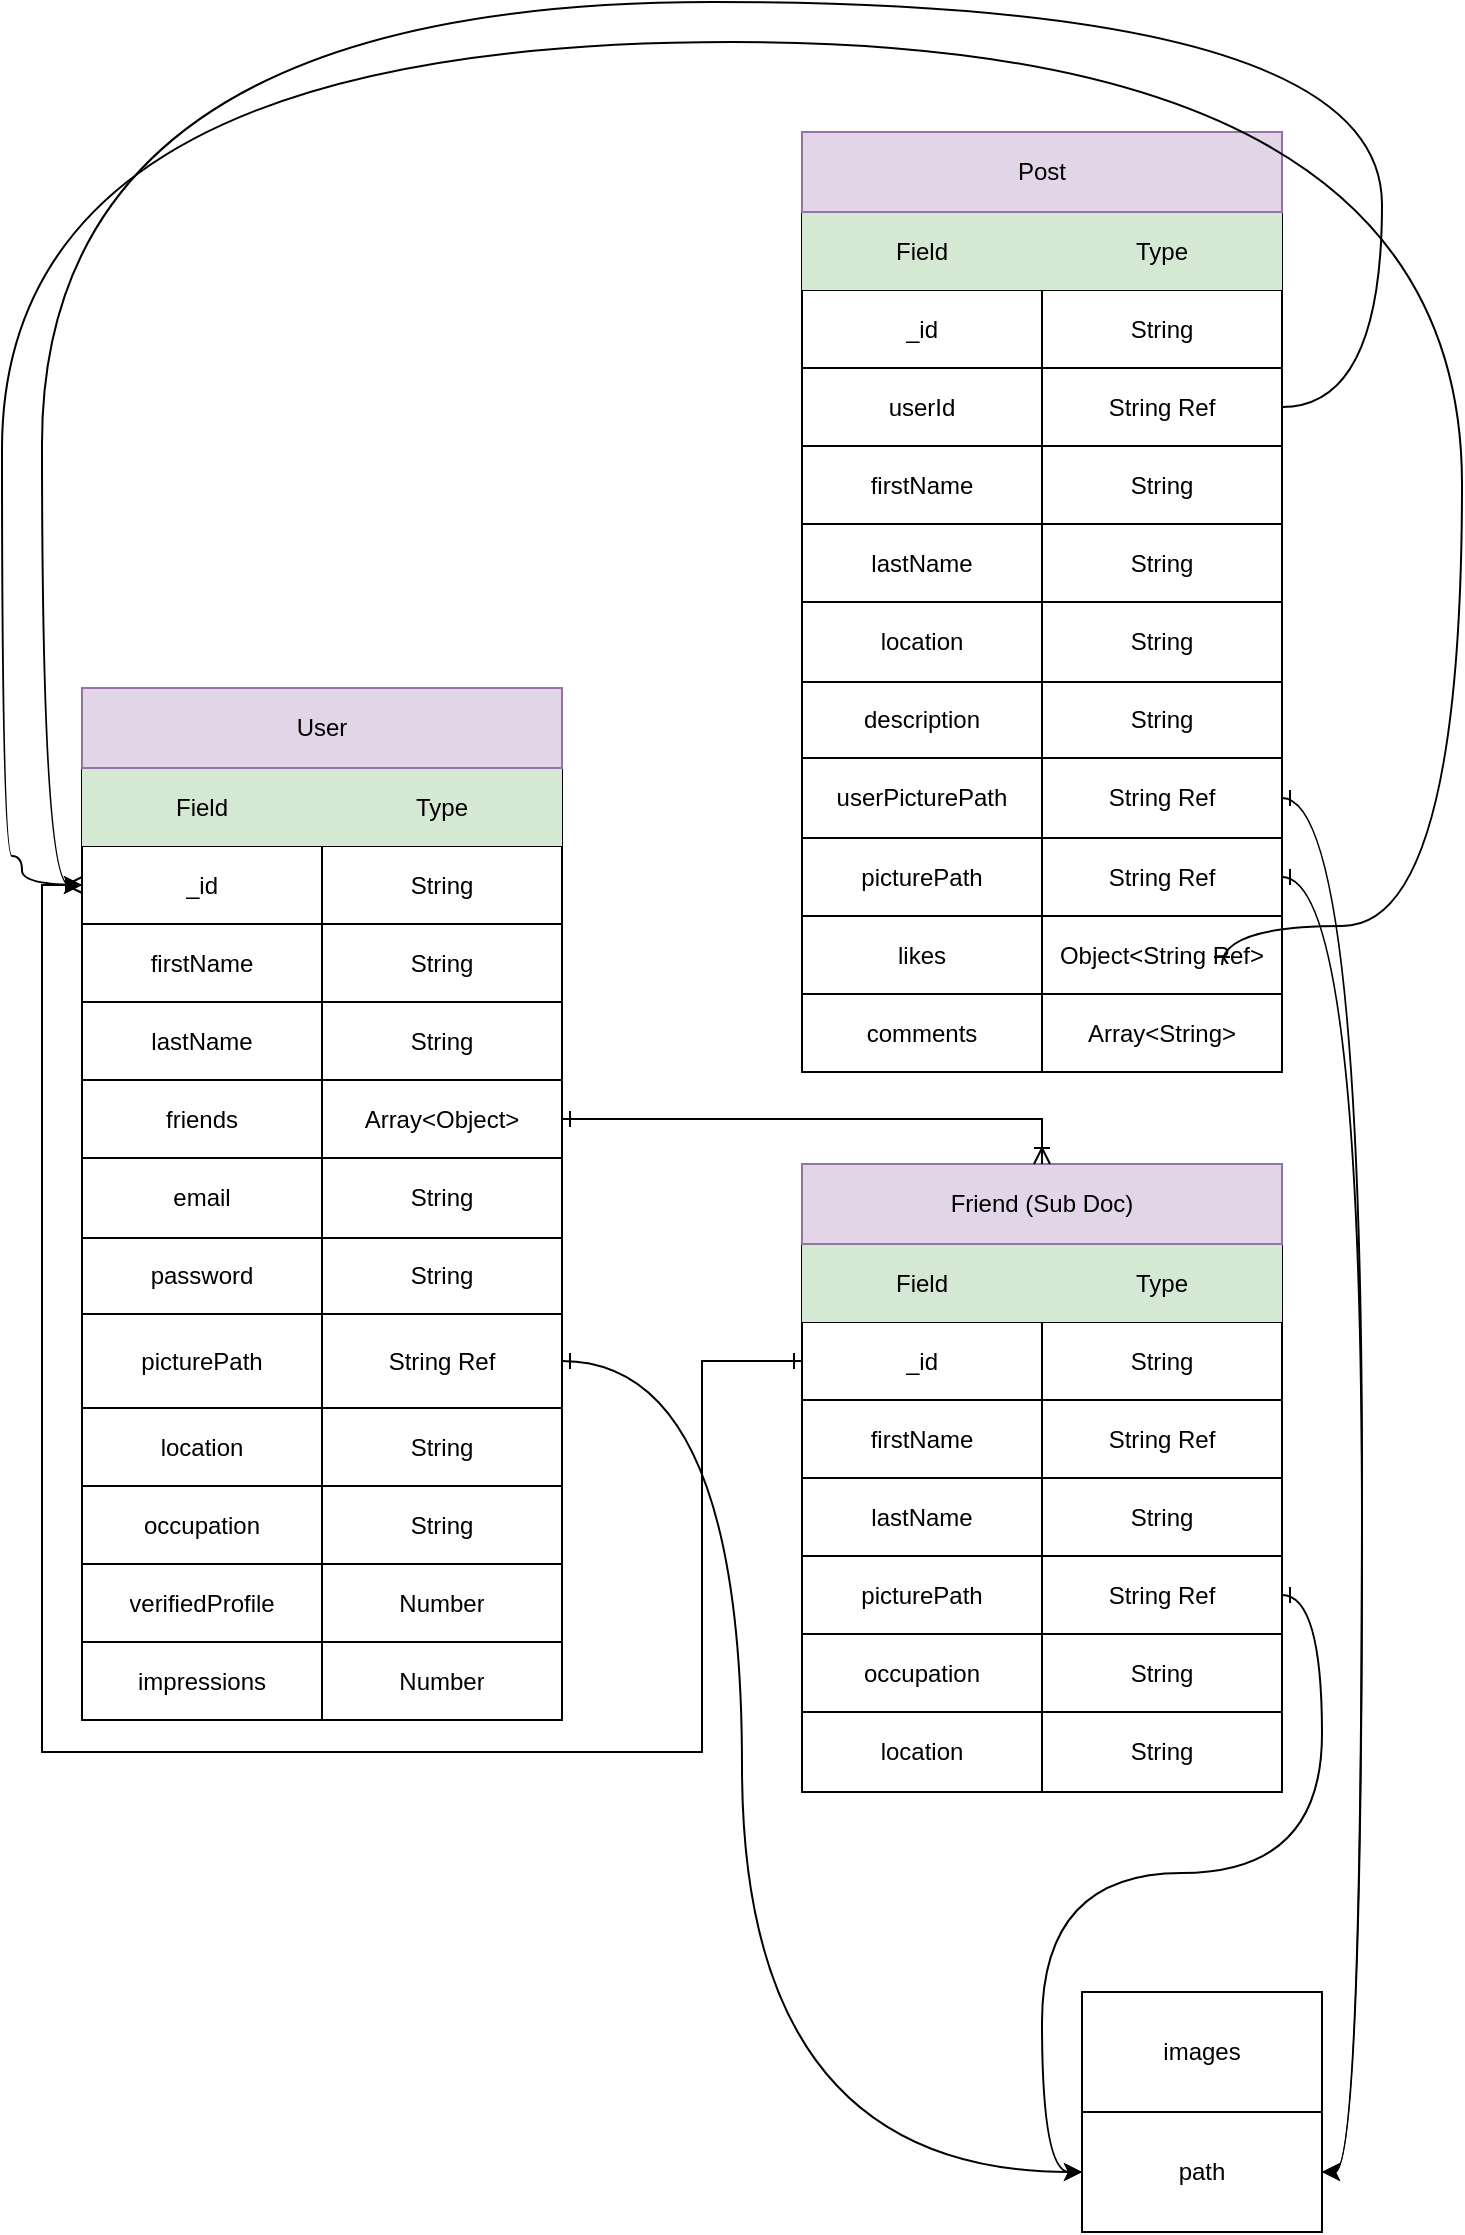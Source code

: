 <mxfile version="21.7.1" type="github">
  <diagram id="C5RBs43oDa-KdzZeNtuy" name="Page-1">
    <mxGraphModel dx="2514" dy="1469" grid="1" gridSize="10" guides="1" tooltips="1" connect="1" arrows="1" fold="1" page="1" pageScale="1" pageWidth="827" pageHeight="1169" math="0" shadow="0">
      <root>
        <mxCell id="WIyWlLk6GJQsqaUBKTNV-0" />
        <mxCell id="WIyWlLk6GJQsqaUBKTNV-1" parent="WIyWlLk6GJQsqaUBKTNV-0" />
        <mxCell id="GbeJszpM7xZyYqwyyopm-0" value="" style="shape=table;startSize=0;container=1;collapsible=0;childLayout=tableLayout;" vertex="1" parent="WIyWlLk6GJQsqaUBKTNV-1">
          <mxGeometry x="60" y="403" width="240" height="476" as="geometry" />
        </mxCell>
        <mxCell id="GbeJszpM7xZyYqwyyopm-58" style="shape=tableRow;horizontal=0;startSize=0;swimlaneHead=0;swimlaneBody=0;strokeColor=inherit;top=0;left=0;bottom=0;right=0;collapsible=0;dropTarget=0;fillColor=none;points=[[0,0.5],[1,0.5]];portConstraint=eastwest;" vertex="1" parent="GbeJszpM7xZyYqwyyopm-0">
          <mxGeometry width="240" height="39" as="geometry" />
        </mxCell>
        <mxCell id="GbeJszpM7xZyYqwyyopm-59" value="Field" style="shape=partialRectangle;html=1;whiteSpace=wrap;connectable=0;strokeColor=#82b366;overflow=hidden;fillColor=#d5e8d4;top=0;left=0;bottom=0;right=0;pointerEvents=1;" vertex="1" parent="GbeJszpM7xZyYqwyyopm-58">
          <mxGeometry width="120" height="39" as="geometry">
            <mxRectangle width="120" height="39" as="alternateBounds" />
          </mxGeometry>
        </mxCell>
        <mxCell id="GbeJszpM7xZyYqwyyopm-60" value="Type" style="shape=partialRectangle;html=1;whiteSpace=wrap;connectable=0;strokeColor=#82b366;overflow=hidden;fillColor=#d5e8d4;top=0;left=0;bottom=0;right=0;pointerEvents=1;dashed=1;" vertex="1" parent="GbeJszpM7xZyYqwyyopm-58">
          <mxGeometry x="120" width="120" height="39" as="geometry">
            <mxRectangle width="120" height="39" as="alternateBounds" />
          </mxGeometry>
        </mxCell>
        <mxCell id="GbeJszpM7xZyYqwyyopm-1" value="" style="shape=tableRow;horizontal=0;startSize=0;swimlaneHead=0;swimlaneBody=0;strokeColor=inherit;top=0;left=0;bottom=0;right=0;collapsible=0;dropTarget=0;fillColor=none;points=[[0,0.5],[1,0.5]];portConstraint=eastwest;" vertex="1" parent="GbeJszpM7xZyYqwyyopm-0">
          <mxGeometry y="39" width="240" height="39" as="geometry" />
        </mxCell>
        <mxCell id="GbeJszpM7xZyYqwyyopm-2" value="_id" style="shape=partialRectangle;html=1;whiteSpace=wrap;connectable=0;strokeColor=inherit;overflow=hidden;fillColor=none;top=0;left=0;bottom=0;right=0;pointerEvents=1;" vertex="1" parent="GbeJszpM7xZyYqwyyopm-1">
          <mxGeometry width="120" height="39" as="geometry">
            <mxRectangle width="120" height="39" as="alternateBounds" />
          </mxGeometry>
        </mxCell>
        <mxCell id="GbeJszpM7xZyYqwyyopm-3" value="String" style="shape=partialRectangle;html=1;whiteSpace=wrap;connectable=0;strokeColor=inherit;overflow=hidden;fillColor=none;top=0;left=0;bottom=0;right=0;pointerEvents=1;dashed=1;" vertex="1" parent="GbeJszpM7xZyYqwyyopm-1">
          <mxGeometry x="120" width="120" height="39" as="geometry">
            <mxRectangle width="120" height="39" as="alternateBounds" />
          </mxGeometry>
        </mxCell>
        <mxCell id="GbeJszpM7xZyYqwyyopm-4" value="" style="shape=tableRow;horizontal=0;startSize=0;swimlaneHead=0;swimlaneBody=0;strokeColor=inherit;top=0;left=0;bottom=0;right=0;collapsible=0;dropTarget=0;fillColor=none;points=[[0,0.5],[1,0.5]];portConstraint=eastwest;" vertex="1" parent="GbeJszpM7xZyYqwyyopm-0">
          <mxGeometry y="78" width="240" height="39" as="geometry" />
        </mxCell>
        <mxCell id="GbeJszpM7xZyYqwyyopm-5" value="firstName" style="shape=partialRectangle;html=1;whiteSpace=wrap;connectable=0;strokeColor=inherit;overflow=hidden;fillColor=none;top=0;left=0;bottom=0;right=0;pointerEvents=1;" vertex="1" parent="GbeJszpM7xZyYqwyyopm-4">
          <mxGeometry width="120" height="39" as="geometry">
            <mxRectangle width="120" height="39" as="alternateBounds" />
          </mxGeometry>
        </mxCell>
        <mxCell id="GbeJszpM7xZyYqwyyopm-6" value="String" style="shape=partialRectangle;html=1;whiteSpace=wrap;connectable=0;strokeColor=inherit;overflow=hidden;fillColor=none;top=0;left=0;bottom=0;right=0;pointerEvents=1;" vertex="1" parent="GbeJszpM7xZyYqwyyopm-4">
          <mxGeometry x="120" width="120" height="39" as="geometry">
            <mxRectangle width="120" height="39" as="alternateBounds" />
          </mxGeometry>
        </mxCell>
        <mxCell id="GbeJszpM7xZyYqwyyopm-7" value="" style="shape=tableRow;horizontal=0;startSize=0;swimlaneHead=0;swimlaneBody=0;strokeColor=inherit;top=0;left=0;bottom=0;right=0;collapsible=0;dropTarget=0;fillColor=none;points=[[0,0.5],[1,0.5]];portConstraint=eastwest;" vertex="1" parent="GbeJszpM7xZyYqwyyopm-0">
          <mxGeometry y="117" width="240" height="39" as="geometry" />
        </mxCell>
        <mxCell id="GbeJszpM7xZyYqwyyopm-8" value="lastName" style="shape=partialRectangle;html=1;whiteSpace=wrap;connectable=0;strokeColor=inherit;overflow=hidden;fillColor=none;top=0;left=0;bottom=0;right=0;pointerEvents=1;" vertex="1" parent="GbeJszpM7xZyYqwyyopm-7">
          <mxGeometry width="120" height="39" as="geometry">
            <mxRectangle width="120" height="39" as="alternateBounds" />
          </mxGeometry>
        </mxCell>
        <mxCell id="GbeJszpM7xZyYqwyyopm-9" value="String" style="shape=partialRectangle;html=1;whiteSpace=wrap;connectable=0;strokeColor=inherit;overflow=hidden;fillColor=none;top=0;left=0;bottom=0;right=0;pointerEvents=1;" vertex="1" parent="GbeJszpM7xZyYqwyyopm-7">
          <mxGeometry x="120" width="120" height="39" as="geometry">
            <mxRectangle width="120" height="39" as="alternateBounds" />
          </mxGeometry>
        </mxCell>
        <mxCell id="GbeJszpM7xZyYqwyyopm-10" value="" style="shape=tableRow;horizontal=0;startSize=0;swimlaneHead=0;swimlaneBody=0;strokeColor=inherit;top=0;left=0;bottom=0;right=0;collapsible=0;dropTarget=0;fillColor=none;points=[[0,0.5],[1,0.5]];portConstraint=eastwest;" vertex="1" parent="GbeJszpM7xZyYqwyyopm-0">
          <mxGeometry y="156" width="240" height="39" as="geometry" />
        </mxCell>
        <mxCell id="GbeJszpM7xZyYqwyyopm-11" value="friends" style="shape=partialRectangle;html=1;whiteSpace=wrap;connectable=0;strokeColor=inherit;overflow=hidden;fillColor=none;top=0;left=0;bottom=0;right=0;pointerEvents=1;" vertex="1" parent="GbeJszpM7xZyYqwyyopm-10">
          <mxGeometry width="120" height="39" as="geometry">
            <mxRectangle width="120" height="39" as="alternateBounds" />
          </mxGeometry>
        </mxCell>
        <mxCell id="GbeJszpM7xZyYqwyyopm-12" value="Array&amp;lt;Object&amp;gt;" style="shape=partialRectangle;html=1;whiteSpace=wrap;connectable=0;strokeColor=inherit;overflow=hidden;fillColor=none;top=0;left=0;bottom=0;right=0;pointerEvents=1;" vertex="1" parent="GbeJszpM7xZyYqwyyopm-10">
          <mxGeometry x="120" width="120" height="39" as="geometry">
            <mxRectangle width="120" height="39" as="alternateBounds" />
          </mxGeometry>
        </mxCell>
        <mxCell id="GbeJszpM7xZyYqwyyopm-13" value="" style="shape=tableRow;horizontal=0;startSize=0;swimlaneHead=0;swimlaneBody=0;strokeColor=inherit;top=0;left=0;bottom=0;right=0;collapsible=0;dropTarget=0;fillColor=none;points=[[0,0.5],[1,0.5]];portConstraint=eastwest;" vertex="1" parent="GbeJszpM7xZyYqwyyopm-0">
          <mxGeometry y="195" width="240" height="40" as="geometry" />
        </mxCell>
        <mxCell id="GbeJszpM7xZyYqwyyopm-14" value="email" style="shape=partialRectangle;html=1;whiteSpace=wrap;connectable=0;strokeColor=inherit;overflow=hidden;fillColor=none;top=0;left=0;bottom=0;right=0;pointerEvents=1;" vertex="1" parent="GbeJszpM7xZyYqwyyopm-13">
          <mxGeometry width="120" height="40" as="geometry">
            <mxRectangle width="120" height="40" as="alternateBounds" />
          </mxGeometry>
        </mxCell>
        <mxCell id="GbeJszpM7xZyYqwyyopm-15" value="String" style="shape=partialRectangle;html=1;whiteSpace=wrap;connectable=0;strokeColor=inherit;overflow=hidden;fillColor=none;top=0;left=0;bottom=0;right=0;pointerEvents=1;" vertex="1" parent="GbeJszpM7xZyYqwyyopm-13">
          <mxGeometry x="120" width="120" height="40" as="geometry">
            <mxRectangle width="120" height="40" as="alternateBounds" />
          </mxGeometry>
        </mxCell>
        <mxCell id="GbeJszpM7xZyYqwyyopm-16" value="" style="shape=tableRow;horizontal=0;startSize=0;swimlaneHead=0;swimlaneBody=0;strokeColor=inherit;top=0;left=0;bottom=0;right=0;collapsible=0;dropTarget=0;fillColor=none;points=[[0,0.5],[1,0.5]];portConstraint=eastwest;" vertex="1" parent="GbeJszpM7xZyYqwyyopm-0">
          <mxGeometry y="235" width="240" height="38" as="geometry" />
        </mxCell>
        <mxCell id="GbeJszpM7xZyYqwyyopm-17" value="password" style="shape=partialRectangle;html=1;whiteSpace=wrap;connectable=0;strokeColor=inherit;overflow=hidden;fillColor=none;top=0;left=0;bottom=0;right=0;pointerEvents=1;" vertex="1" parent="GbeJszpM7xZyYqwyyopm-16">
          <mxGeometry width="120" height="38" as="geometry">
            <mxRectangle width="120" height="38" as="alternateBounds" />
          </mxGeometry>
        </mxCell>
        <mxCell id="GbeJszpM7xZyYqwyyopm-18" value="String" style="shape=partialRectangle;html=1;whiteSpace=wrap;connectable=0;strokeColor=inherit;overflow=hidden;fillColor=none;top=0;left=0;bottom=0;right=0;pointerEvents=1;" vertex="1" parent="GbeJszpM7xZyYqwyyopm-16">
          <mxGeometry x="120" width="120" height="38" as="geometry">
            <mxRectangle width="120" height="38" as="alternateBounds" />
          </mxGeometry>
        </mxCell>
        <mxCell id="GbeJszpM7xZyYqwyyopm-19" value="" style="shape=tableRow;horizontal=0;startSize=0;swimlaneHead=0;swimlaneBody=0;strokeColor=inherit;top=0;left=0;bottom=0;right=0;collapsible=0;dropTarget=0;fillColor=none;points=[[0,0.5],[1,0.5]];portConstraint=eastwest;" vertex="1" parent="GbeJszpM7xZyYqwyyopm-0">
          <mxGeometry y="273" width="240" height="47" as="geometry" />
        </mxCell>
        <mxCell id="GbeJszpM7xZyYqwyyopm-20" value="picturePath" style="shape=partialRectangle;html=1;whiteSpace=wrap;connectable=0;strokeColor=inherit;overflow=hidden;fillColor=none;top=0;left=0;bottom=0;right=0;pointerEvents=1;" vertex="1" parent="GbeJszpM7xZyYqwyyopm-19">
          <mxGeometry width="120" height="47" as="geometry">
            <mxRectangle width="120" height="47" as="alternateBounds" />
          </mxGeometry>
        </mxCell>
        <mxCell id="GbeJszpM7xZyYqwyyopm-21" value="String Ref" style="shape=partialRectangle;html=1;whiteSpace=wrap;connectable=0;strokeColor=inherit;overflow=hidden;fillColor=none;top=0;left=0;bottom=0;right=0;pointerEvents=1;" vertex="1" parent="GbeJszpM7xZyYqwyyopm-19">
          <mxGeometry x="120" width="120" height="47" as="geometry">
            <mxRectangle width="120" height="47" as="alternateBounds" />
          </mxGeometry>
        </mxCell>
        <mxCell id="GbeJszpM7xZyYqwyyopm-22" value="" style="shape=tableRow;horizontal=0;startSize=0;swimlaneHead=0;swimlaneBody=0;strokeColor=inherit;top=0;left=0;bottom=0;right=0;collapsible=0;dropTarget=0;fillColor=none;points=[[0,0.5],[1,0.5]];portConstraint=eastwest;" vertex="1" parent="GbeJszpM7xZyYqwyyopm-0">
          <mxGeometry y="320" width="240" height="39" as="geometry" />
        </mxCell>
        <mxCell id="GbeJszpM7xZyYqwyyopm-23" value="location" style="shape=partialRectangle;html=1;whiteSpace=wrap;connectable=0;strokeColor=inherit;overflow=hidden;fillColor=none;top=0;left=0;bottom=0;right=0;pointerEvents=1;" vertex="1" parent="GbeJszpM7xZyYqwyyopm-22">
          <mxGeometry width="120" height="39" as="geometry">
            <mxRectangle width="120" height="39" as="alternateBounds" />
          </mxGeometry>
        </mxCell>
        <mxCell id="GbeJszpM7xZyYqwyyopm-24" value="String" style="shape=partialRectangle;html=1;whiteSpace=wrap;connectable=0;strokeColor=inherit;overflow=hidden;fillColor=none;top=0;left=0;bottom=0;right=0;pointerEvents=1;" vertex="1" parent="GbeJszpM7xZyYqwyyopm-22">
          <mxGeometry x="120" width="120" height="39" as="geometry">
            <mxRectangle width="120" height="39" as="alternateBounds" />
          </mxGeometry>
        </mxCell>
        <mxCell id="GbeJszpM7xZyYqwyyopm-25" value="" style="shape=tableRow;horizontal=0;startSize=0;swimlaneHead=0;swimlaneBody=0;strokeColor=inherit;top=0;left=0;bottom=0;right=0;collapsible=0;dropTarget=0;fillColor=none;points=[[0,0.5],[1,0.5]];portConstraint=eastwest;" vertex="1" parent="GbeJszpM7xZyYqwyyopm-0">
          <mxGeometry y="359" width="240" height="39" as="geometry" />
        </mxCell>
        <mxCell id="GbeJszpM7xZyYqwyyopm-26" value="occupation" style="shape=partialRectangle;html=1;whiteSpace=wrap;connectable=0;strokeColor=inherit;overflow=hidden;fillColor=none;top=0;left=0;bottom=0;right=0;pointerEvents=1;" vertex="1" parent="GbeJszpM7xZyYqwyyopm-25">
          <mxGeometry width="120" height="39" as="geometry">
            <mxRectangle width="120" height="39" as="alternateBounds" />
          </mxGeometry>
        </mxCell>
        <mxCell id="GbeJszpM7xZyYqwyyopm-27" value="String" style="shape=partialRectangle;html=1;whiteSpace=wrap;connectable=0;strokeColor=inherit;overflow=hidden;fillColor=none;top=0;left=0;bottom=0;right=0;pointerEvents=1;" vertex="1" parent="GbeJszpM7xZyYqwyyopm-25">
          <mxGeometry x="120" width="120" height="39" as="geometry">
            <mxRectangle width="120" height="39" as="alternateBounds" />
          </mxGeometry>
        </mxCell>
        <mxCell id="GbeJszpM7xZyYqwyyopm-28" value="" style="shape=tableRow;horizontal=0;startSize=0;swimlaneHead=0;swimlaneBody=0;strokeColor=inherit;top=0;left=0;bottom=0;right=0;collapsible=0;dropTarget=0;fillColor=none;points=[[0,0.5],[1,0.5]];portConstraint=eastwest;" vertex="1" parent="GbeJszpM7xZyYqwyyopm-0">
          <mxGeometry y="398" width="240" height="39" as="geometry" />
        </mxCell>
        <mxCell id="GbeJszpM7xZyYqwyyopm-29" value="verifiedProfile" style="shape=partialRectangle;html=1;whiteSpace=wrap;connectable=0;strokeColor=inherit;overflow=hidden;fillColor=none;top=0;left=0;bottom=0;right=0;pointerEvents=1;" vertex="1" parent="GbeJszpM7xZyYqwyyopm-28">
          <mxGeometry width="120" height="39" as="geometry">
            <mxRectangle width="120" height="39" as="alternateBounds" />
          </mxGeometry>
        </mxCell>
        <mxCell id="GbeJszpM7xZyYqwyyopm-30" value="Number" style="shape=partialRectangle;html=1;whiteSpace=wrap;connectable=0;strokeColor=inherit;overflow=hidden;fillColor=none;top=0;left=0;bottom=0;right=0;pointerEvents=1;" vertex="1" parent="GbeJszpM7xZyYqwyyopm-28">
          <mxGeometry x="120" width="120" height="39" as="geometry">
            <mxRectangle width="120" height="39" as="alternateBounds" />
          </mxGeometry>
        </mxCell>
        <mxCell id="GbeJszpM7xZyYqwyyopm-31" value="" style="shape=tableRow;horizontal=0;startSize=0;swimlaneHead=0;swimlaneBody=0;strokeColor=inherit;top=0;left=0;bottom=0;right=0;collapsible=0;dropTarget=0;fillColor=none;points=[[0,0.5],[1,0.5]];portConstraint=eastwest;" vertex="1" parent="GbeJszpM7xZyYqwyyopm-0">
          <mxGeometry y="437" width="240" height="39" as="geometry" />
        </mxCell>
        <mxCell id="GbeJszpM7xZyYqwyyopm-32" value="impressions" style="shape=partialRectangle;html=1;whiteSpace=wrap;connectable=0;strokeColor=inherit;overflow=hidden;fillColor=none;top=0;left=0;bottom=0;right=0;pointerEvents=1;" vertex="1" parent="GbeJszpM7xZyYqwyyopm-31">
          <mxGeometry width="120" height="39" as="geometry">
            <mxRectangle width="120" height="39" as="alternateBounds" />
          </mxGeometry>
        </mxCell>
        <mxCell id="GbeJszpM7xZyYqwyyopm-33" value="Number" style="shape=partialRectangle;html=1;whiteSpace=wrap;connectable=0;strokeColor=inherit;overflow=hidden;fillColor=none;top=0;left=0;bottom=0;right=0;pointerEvents=1;" vertex="1" parent="GbeJszpM7xZyYqwyyopm-31">
          <mxGeometry x="120" width="120" height="39" as="geometry">
            <mxRectangle width="120" height="39" as="alternateBounds" />
          </mxGeometry>
        </mxCell>
        <mxCell id="GbeJszpM7xZyYqwyyopm-61" value="User" style="whiteSpace=wrap;html=1;startSize=0;fillColor=#e1d5e7;strokeColor=#9673a6;" vertex="1" parent="WIyWlLk6GJQsqaUBKTNV-1">
          <mxGeometry x="60" y="363" width="240" height="40" as="geometry" />
        </mxCell>
        <mxCell id="GbeJszpM7xZyYqwyyopm-64" value="" style="shape=table;startSize=0;container=1;collapsible=0;childLayout=tableLayout;" vertex="1" parent="WIyWlLk6GJQsqaUBKTNV-1">
          <mxGeometry x="420" y="125" width="240" height="430" as="geometry" />
        </mxCell>
        <mxCell id="GbeJszpM7xZyYqwyyopm-65" style="shape=tableRow;horizontal=0;startSize=0;swimlaneHead=0;swimlaneBody=0;strokeColor=inherit;top=0;left=0;bottom=0;right=0;collapsible=0;dropTarget=0;fillColor=none;points=[[0,0.5],[1,0.5]];portConstraint=eastwest;" vertex="1" parent="GbeJszpM7xZyYqwyyopm-64">
          <mxGeometry width="240" height="39" as="geometry" />
        </mxCell>
        <mxCell id="GbeJszpM7xZyYqwyyopm-66" value="Field" style="shape=partialRectangle;html=1;whiteSpace=wrap;connectable=0;strokeColor=#82b366;overflow=hidden;fillColor=#d5e8d4;top=0;left=0;bottom=0;right=0;pointerEvents=1;" vertex="1" parent="GbeJszpM7xZyYqwyyopm-65">
          <mxGeometry width="120" height="39" as="geometry">
            <mxRectangle width="120" height="39" as="alternateBounds" />
          </mxGeometry>
        </mxCell>
        <mxCell id="GbeJszpM7xZyYqwyyopm-67" value="Type" style="shape=partialRectangle;html=1;whiteSpace=wrap;connectable=0;strokeColor=#82b366;overflow=hidden;fillColor=#d5e8d4;top=0;left=0;bottom=0;right=0;pointerEvents=1;dashed=1;" vertex="1" parent="GbeJszpM7xZyYqwyyopm-65">
          <mxGeometry x="120" width="120" height="39" as="geometry">
            <mxRectangle width="120" height="39" as="alternateBounds" />
          </mxGeometry>
        </mxCell>
        <mxCell id="GbeJszpM7xZyYqwyyopm-68" value="" style="shape=tableRow;horizontal=0;startSize=0;swimlaneHead=0;swimlaneBody=0;strokeColor=inherit;top=0;left=0;bottom=0;right=0;collapsible=0;dropTarget=0;fillColor=none;points=[[0,0.5],[1,0.5]];portConstraint=eastwest;" vertex="1" parent="GbeJszpM7xZyYqwyyopm-64">
          <mxGeometry y="39" width="240" height="39" as="geometry" />
        </mxCell>
        <mxCell id="GbeJszpM7xZyYqwyyopm-69" value="_id" style="shape=partialRectangle;html=1;whiteSpace=wrap;connectable=0;strokeColor=inherit;overflow=hidden;fillColor=none;top=0;left=0;bottom=0;right=0;pointerEvents=1;" vertex="1" parent="GbeJszpM7xZyYqwyyopm-68">
          <mxGeometry width="120" height="39" as="geometry">
            <mxRectangle width="120" height="39" as="alternateBounds" />
          </mxGeometry>
        </mxCell>
        <mxCell id="GbeJszpM7xZyYqwyyopm-70" value="String" style="shape=partialRectangle;html=1;whiteSpace=wrap;connectable=0;strokeColor=inherit;overflow=hidden;fillColor=none;top=0;left=0;bottom=0;right=0;pointerEvents=1;dashed=1;" vertex="1" parent="GbeJszpM7xZyYqwyyopm-68">
          <mxGeometry x="120" width="120" height="39" as="geometry">
            <mxRectangle width="120" height="39" as="alternateBounds" />
          </mxGeometry>
        </mxCell>
        <mxCell id="GbeJszpM7xZyYqwyyopm-71" value="" style="shape=tableRow;horizontal=0;startSize=0;swimlaneHead=0;swimlaneBody=0;strokeColor=inherit;top=0;left=0;bottom=0;right=0;collapsible=0;dropTarget=0;fillColor=none;points=[[0,0.5],[1,0.5]];portConstraint=eastwest;" vertex="1" parent="GbeJszpM7xZyYqwyyopm-64">
          <mxGeometry y="78" width="240" height="39" as="geometry" />
        </mxCell>
        <mxCell id="GbeJszpM7xZyYqwyyopm-72" value="userId" style="shape=partialRectangle;html=1;whiteSpace=wrap;connectable=0;strokeColor=inherit;overflow=hidden;fillColor=none;top=0;left=0;bottom=0;right=0;pointerEvents=1;" vertex="1" parent="GbeJszpM7xZyYqwyyopm-71">
          <mxGeometry width="120" height="39" as="geometry">
            <mxRectangle width="120" height="39" as="alternateBounds" />
          </mxGeometry>
        </mxCell>
        <mxCell id="GbeJszpM7xZyYqwyyopm-73" value="String Ref" style="shape=partialRectangle;html=1;whiteSpace=wrap;connectable=0;strokeColor=inherit;overflow=hidden;fillColor=none;top=0;left=0;bottom=0;right=0;pointerEvents=1;" vertex="1" parent="GbeJszpM7xZyYqwyyopm-71">
          <mxGeometry x="120" width="120" height="39" as="geometry">
            <mxRectangle width="120" height="39" as="alternateBounds" />
          </mxGeometry>
        </mxCell>
        <mxCell id="GbeJszpM7xZyYqwyyopm-74" value="" style="shape=tableRow;horizontal=0;startSize=0;swimlaneHead=0;swimlaneBody=0;strokeColor=inherit;top=0;left=0;bottom=0;right=0;collapsible=0;dropTarget=0;fillColor=none;points=[[0,0.5],[1,0.5]];portConstraint=eastwest;" vertex="1" parent="GbeJszpM7xZyYqwyyopm-64">
          <mxGeometry y="117" width="240" height="39" as="geometry" />
        </mxCell>
        <mxCell id="GbeJszpM7xZyYqwyyopm-75" value="firstName" style="shape=partialRectangle;html=1;whiteSpace=wrap;connectable=0;strokeColor=inherit;overflow=hidden;fillColor=none;top=0;left=0;bottom=0;right=0;pointerEvents=1;" vertex="1" parent="GbeJszpM7xZyYqwyyopm-74">
          <mxGeometry width="120" height="39" as="geometry">
            <mxRectangle width="120" height="39" as="alternateBounds" />
          </mxGeometry>
        </mxCell>
        <mxCell id="GbeJszpM7xZyYqwyyopm-76" value="String" style="shape=partialRectangle;html=1;whiteSpace=wrap;connectable=0;strokeColor=inherit;overflow=hidden;fillColor=none;top=0;left=0;bottom=0;right=0;pointerEvents=1;" vertex="1" parent="GbeJszpM7xZyYqwyyopm-74">
          <mxGeometry x="120" width="120" height="39" as="geometry">
            <mxRectangle width="120" height="39" as="alternateBounds" />
          </mxGeometry>
        </mxCell>
        <mxCell id="GbeJszpM7xZyYqwyyopm-77" value="" style="shape=tableRow;horizontal=0;startSize=0;swimlaneHead=0;swimlaneBody=0;strokeColor=inherit;top=0;left=0;bottom=0;right=0;collapsible=0;dropTarget=0;fillColor=none;points=[[0,0.5],[1,0.5]];portConstraint=eastwest;" vertex="1" parent="GbeJszpM7xZyYqwyyopm-64">
          <mxGeometry y="156" width="240" height="39" as="geometry" />
        </mxCell>
        <mxCell id="GbeJszpM7xZyYqwyyopm-78" value="lastName" style="shape=partialRectangle;html=1;whiteSpace=wrap;connectable=0;strokeColor=inherit;overflow=hidden;fillColor=none;top=0;left=0;bottom=0;right=0;pointerEvents=1;" vertex="1" parent="GbeJszpM7xZyYqwyyopm-77">
          <mxGeometry width="120" height="39" as="geometry">
            <mxRectangle width="120" height="39" as="alternateBounds" />
          </mxGeometry>
        </mxCell>
        <mxCell id="GbeJszpM7xZyYqwyyopm-79" value="String" style="shape=partialRectangle;html=1;whiteSpace=wrap;connectable=0;strokeColor=inherit;overflow=hidden;fillColor=none;top=0;left=0;bottom=0;right=0;pointerEvents=1;" vertex="1" parent="GbeJszpM7xZyYqwyyopm-77">
          <mxGeometry x="120" width="120" height="39" as="geometry">
            <mxRectangle width="120" height="39" as="alternateBounds" />
          </mxGeometry>
        </mxCell>
        <mxCell id="GbeJszpM7xZyYqwyyopm-80" value="" style="shape=tableRow;horizontal=0;startSize=0;swimlaneHead=0;swimlaneBody=0;strokeColor=inherit;top=0;left=0;bottom=0;right=0;collapsible=0;dropTarget=0;fillColor=none;points=[[0,0.5],[1,0.5]];portConstraint=eastwest;" vertex="1" parent="GbeJszpM7xZyYqwyyopm-64">
          <mxGeometry y="195" width="240" height="40" as="geometry" />
        </mxCell>
        <mxCell id="GbeJszpM7xZyYqwyyopm-81" value="location" style="shape=partialRectangle;html=1;whiteSpace=wrap;connectable=0;strokeColor=inherit;overflow=hidden;fillColor=none;top=0;left=0;bottom=0;right=0;pointerEvents=1;" vertex="1" parent="GbeJszpM7xZyYqwyyopm-80">
          <mxGeometry width="120" height="40" as="geometry">
            <mxRectangle width="120" height="40" as="alternateBounds" />
          </mxGeometry>
        </mxCell>
        <mxCell id="GbeJszpM7xZyYqwyyopm-82" value="String" style="shape=partialRectangle;html=1;whiteSpace=wrap;connectable=0;strokeColor=inherit;overflow=hidden;fillColor=none;top=0;left=0;bottom=0;right=0;pointerEvents=1;" vertex="1" parent="GbeJszpM7xZyYqwyyopm-80">
          <mxGeometry x="120" width="120" height="40" as="geometry">
            <mxRectangle width="120" height="40" as="alternateBounds" />
          </mxGeometry>
        </mxCell>
        <mxCell id="GbeJszpM7xZyYqwyyopm-83" value="" style="shape=tableRow;horizontal=0;startSize=0;swimlaneHead=0;swimlaneBody=0;strokeColor=inherit;top=0;left=0;bottom=0;right=0;collapsible=0;dropTarget=0;fillColor=none;points=[[0,0.5],[1,0.5]];portConstraint=eastwest;" vertex="1" parent="GbeJszpM7xZyYqwyyopm-64">
          <mxGeometry y="235" width="240" height="38" as="geometry" />
        </mxCell>
        <mxCell id="GbeJszpM7xZyYqwyyopm-84" value="description" style="shape=partialRectangle;html=1;whiteSpace=wrap;connectable=0;strokeColor=inherit;overflow=hidden;fillColor=none;top=0;left=0;bottom=0;right=0;pointerEvents=1;" vertex="1" parent="GbeJszpM7xZyYqwyyopm-83">
          <mxGeometry width="120" height="38" as="geometry">
            <mxRectangle width="120" height="38" as="alternateBounds" />
          </mxGeometry>
        </mxCell>
        <mxCell id="GbeJszpM7xZyYqwyyopm-85" value="String" style="shape=partialRectangle;html=1;whiteSpace=wrap;connectable=0;strokeColor=inherit;overflow=hidden;fillColor=none;top=0;left=0;bottom=0;right=0;pointerEvents=1;" vertex="1" parent="GbeJszpM7xZyYqwyyopm-83">
          <mxGeometry x="120" width="120" height="38" as="geometry">
            <mxRectangle width="120" height="38" as="alternateBounds" />
          </mxGeometry>
        </mxCell>
        <mxCell id="GbeJszpM7xZyYqwyyopm-86" value="" style="shape=tableRow;horizontal=0;startSize=0;swimlaneHead=0;swimlaneBody=0;strokeColor=inherit;top=0;left=0;bottom=0;right=0;collapsible=0;dropTarget=0;fillColor=none;points=[[0,0.5],[1,0.5]];portConstraint=eastwest;" vertex="1" parent="GbeJszpM7xZyYqwyyopm-64">
          <mxGeometry y="273" width="240" height="40" as="geometry" />
        </mxCell>
        <mxCell id="GbeJszpM7xZyYqwyyopm-87" value="userPicturePath" style="shape=partialRectangle;html=1;whiteSpace=wrap;connectable=0;strokeColor=inherit;overflow=hidden;fillColor=none;top=0;left=0;bottom=0;right=0;pointerEvents=1;" vertex="1" parent="GbeJszpM7xZyYqwyyopm-86">
          <mxGeometry width="120" height="40" as="geometry">
            <mxRectangle width="120" height="40" as="alternateBounds" />
          </mxGeometry>
        </mxCell>
        <mxCell id="GbeJszpM7xZyYqwyyopm-88" value="String Ref" style="shape=partialRectangle;html=1;whiteSpace=wrap;connectable=0;strokeColor=inherit;overflow=hidden;fillColor=none;top=0;left=0;bottom=0;right=0;pointerEvents=1;" vertex="1" parent="GbeJszpM7xZyYqwyyopm-86">
          <mxGeometry x="120" width="120" height="40" as="geometry">
            <mxRectangle width="120" height="40" as="alternateBounds" />
          </mxGeometry>
        </mxCell>
        <mxCell id="GbeJszpM7xZyYqwyyopm-89" value="" style="shape=tableRow;horizontal=0;startSize=0;swimlaneHead=0;swimlaneBody=0;strokeColor=inherit;top=0;left=0;bottom=0;right=0;collapsible=0;dropTarget=0;fillColor=none;points=[[0,0.5],[1,0.5]];portConstraint=eastwest;" vertex="1" parent="GbeJszpM7xZyYqwyyopm-64">
          <mxGeometry y="313" width="240" height="39" as="geometry" />
        </mxCell>
        <mxCell id="GbeJszpM7xZyYqwyyopm-90" value="picturePath" style="shape=partialRectangle;html=1;whiteSpace=wrap;connectable=0;strokeColor=inherit;overflow=hidden;fillColor=none;top=0;left=0;bottom=0;right=0;pointerEvents=1;" vertex="1" parent="GbeJszpM7xZyYqwyyopm-89">
          <mxGeometry width="120" height="39" as="geometry">
            <mxRectangle width="120" height="39" as="alternateBounds" />
          </mxGeometry>
        </mxCell>
        <mxCell id="GbeJszpM7xZyYqwyyopm-91" value="String Ref" style="shape=partialRectangle;html=1;whiteSpace=wrap;connectable=0;strokeColor=inherit;overflow=hidden;fillColor=none;top=0;left=0;bottom=0;right=0;pointerEvents=1;" vertex="1" parent="GbeJszpM7xZyYqwyyopm-89">
          <mxGeometry x="120" width="120" height="39" as="geometry">
            <mxRectangle width="120" height="39" as="alternateBounds" />
          </mxGeometry>
        </mxCell>
        <mxCell id="GbeJszpM7xZyYqwyyopm-92" value="" style="shape=tableRow;horizontal=0;startSize=0;swimlaneHead=0;swimlaneBody=0;strokeColor=inherit;top=0;left=0;bottom=0;right=0;collapsible=0;dropTarget=0;fillColor=none;points=[[0,0.5],[1,0.5]];portConstraint=eastwest;" vertex="1" parent="GbeJszpM7xZyYqwyyopm-64">
          <mxGeometry y="352" width="240" height="39" as="geometry" />
        </mxCell>
        <mxCell id="GbeJszpM7xZyYqwyyopm-93" value="likes" style="shape=partialRectangle;html=1;whiteSpace=wrap;connectable=0;strokeColor=inherit;overflow=hidden;fillColor=none;top=0;left=0;bottom=0;right=0;pointerEvents=1;" vertex="1" parent="GbeJszpM7xZyYqwyyopm-92">
          <mxGeometry width="120" height="39" as="geometry">
            <mxRectangle width="120" height="39" as="alternateBounds" />
          </mxGeometry>
        </mxCell>
        <mxCell id="GbeJszpM7xZyYqwyyopm-94" value="Object&amp;lt;String Ref&amp;gt;" style="shape=partialRectangle;html=1;whiteSpace=wrap;connectable=0;strokeColor=inherit;overflow=hidden;fillColor=none;top=0;left=0;bottom=0;right=0;pointerEvents=1;" vertex="1" parent="GbeJszpM7xZyYqwyyopm-92">
          <mxGeometry x="120" width="120" height="39" as="geometry">
            <mxRectangle width="120" height="39" as="alternateBounds" />
          </mxGeometry>
        </mxCell>
        <mxCell id="GbeJszpM7xZyYqwyyopm-95" value="" style="shape=tableRow;horizontal=0;startSize=0;swimlaneHead=0;swimlaneBody=0;strokeColor=inherit;top=0;left=0;bottom=0;right=0;collapsible=0;dropTarget=0;fillColor=none;points=[[0,0.5],[1,0.5]];portConstraint=eastwest;" vertex="1" parent="GbeJszpM7xZyYqwyyopm-64">
          <mxGeometry y="391" width="240" height="39" as="geometry" />
        </mxCell>
        <mxCell id="GbeJszpM7xZyYqwyyopm-96" value="comments" style="shape=partialRectangle;html=1;whiteSpace=wrap;connectable=0;strokeColor=inherit;overflow=hidden;fillColor=none;top=0;left=0;bottom=0;right=0;pointerEvents=1;" vertex="1" parent="GbeJszpM7xZyYqwyyopm-95">
          <mxGeometry width="120" height="39" as="geometry">
            <mxRectangle width="120" height="39" as="alternateBounds" />
          </mxGeometry>
        </mxCell>
        <mxCell id="GbeJszpM7xZyYqwyyopm-97" value="Array&amp;lt;String&amp;gt;" style="shape=partialRectangle;html=1;whiteSpace=wrap;connectable=0;strokeColor=inherit;overflow=hidden;fillColor=none;top=0;left=0;bottom=0;right=0;pointerEvents=1;" vertex="1" parent="GbeJszpM7xZyYqwyyopm-95">
          <mxGeometry x="120" width="120" height="39" as="geometry">
            <mxRectangle width="120" height="39" as="alternateBounds" />
          </mxGeometry>
        </mxCell>
        <mxCell id="GbeJszpM7xZyYqwyyopm-101" value="Post" style="whiteSpace=wrap;html=1;startSize=0;fillColor=#e1d5e7;strokeColor=#9673a6;" vertex="1" parent="WIyWlLk6GJQsqaUBKTNV-1">
          <mxGeometry x="420" y="85" width="240" height="40" as="geometry" />
        </mxCell>
        <mxCell id="GbeJszpM7xZyYqwyyopm-102" value="" style="shape=table;startSize=0;container=1;collapsible=0;childLayout=tableLayout;" vertex="1" parent="WIyWlLk6GJQsqaUBKTNV-1">
          <mxGeometry x="420" y="641" width="240" height="274" as="geometry" />
        </mxCell>
        <mxCell id="GbeJszpM7xZyYqwyyopm-103" style="shape=tableRow;horizontal=0;startSize=0;swimlaneHead=0;swimlaneBody=0;strokeColor=inherit;top=0;left=0;bottom=0;right=0;collapsible=0;dropTarget=0;fillColor=none;points=[[0,0.5],[1,0.5]];portConstraint=eastwest;" vertex="1" parent="GbeJszpM7xZyYqwyyopm-102">
          <mxGeometry width="240" height="39" as="geometry" />
        </mxCell>
        <mxCell id="GbeJszpM7xZyYqwyyopm-104" value="Field" style="shape=partialRectangle;html=1;whiteSpace=wrap;connectable=0;strokeColor=#82b366;overflow=hidden;fillColor=#d5e8d4;top=0;left=0;bottom=0;right=0;pointerEvents=1;" vertex="1" parent="GbeJszpM7xZyYqwyyopm-103">
          <mxGeometry width="120" height="39" as="geometry">
            <mxRectangle width="120" height="39" as="alternateBounds" />
          </mxGeometry>
        </mxCell>
        <mxCell id="GbeJszpM7xZyYqwyyopm-105" value="Type" style="shape=partialRectangle;html=1;whiteSpace=wrap;connectable=0;strokeColor=#82b366;overflow=hidden;fillColor=#d5e8d4;top=0;left=0;bottom=0;right=0;pointerEvents=1;dashed=1;" vertex="1" parent="GbeJszpM7xZyYqwyyopm-103">
          <mxGeometry x="120" width="120" height="39" as="geometry">
            <mxRectangle width="120" height="39" as="alternateBounds" />
          </mxGeometry>
        </mxCell>
        <mxCell id="GbeJszpM7xZyYqwyyopm-106" value="" style="shape=tableRow;horizontal=0;startSize=0;swimlaneHead=0;swimlaneBody=0;strokeColor=inherit;top=0;left=0;bottom=0;right=0;collapsible=0;dropTarget=0;fillColor=none;points=[[0,0.5],[1,0.5]];portConstraint=eastwest;" vertex="1" parent="GbeJszpM7xZyYqwyyopm-102">
          <mxGeometry y="39" width="240" height="39" as="geometry" />
        </mxCell>
        <mxCell id="GbeJszpM7xZyYqwyyopm-107" value="_id" style="shape=partialRectangle;html=1;whiteSpace=wrap;connectable=0;strokeColor=inherit;overflow=hidden;fillColor=none;top=0;left=0;bottom=0;right=0;pointerEvents=1;" vertex="1" parent="GbeJszpM7xZyYqwyyopm-106">
          <mxGeometry width="120" height="39" as="geometry">
            <mxRectangle width="120" height="39" as="alternateBounds" />
          </mxGeometry>
        </mxCell>
        <mxCell id="GbeJszpM7xZyYqwyyopm-108" value="String" style="shape=partialRectangle;html=1;whiteSpace=wrap;connectable=0;strokeColor=inherit;overflow=hidden;fillColor=none;top=0;left=0;bottom=0;right=0;pointerEvents=1;dashed=1;" vertex="1" parent="GbeJszpM7xZyYqwyyopm-106">
          <mxGeometry x="120" width="120" height="39" as="geometry">
            <mxRectangle width="120" height="39" as="alternateBounds" />
          </mxGeometry>
        </mxCell>
        <mxCell id="GbeJszpM7xZyYqwyyopm-109" value="" style="shape=tableRow;horizontal=0;startSize=0;swimlaneHead=0;swimlaneBody=0;strokeColor=inherit;top=0;left=0;bottom=0;right=0;collapsible=0;dropTarget=0;fillColor=none;points=[[0,0.5],[1,0.5]];portConstraint=eastwest;" vertex="1" parent="GbeJszpM7xZyYqwyyopm-102">
          <mxGeometry y="78" width="240" height="39" as="geometry" />
        </mxCell>
        <mxCell id="GbeJszpM7xZyYqwyyopm-110" value="firstName" style="shape=partialRectangle;html=1;whiteSpace=wrap;connectable=0;strokeColor=inherit;overflow=hidden;fillColor=none;top=0;left=0;bottom=0;right=0;pointerEvents=1;" vertex="1" parent="GbeJszpM7xZyYqwyyopm-109">
          <mxGeometry width="120" height="39" as="geometry">
            <mxRectangle width="120" height="39" as="alternateBounds" />
          </mxGeometry>
        </mxCell>
        <mxCell id="GbeJszpM7xZyYqwyyopm-111" value="String Ref" style="shape=partialRectangle;html=1;whiteSpace=wrap;connectable=0;strokeColor=inherit;overflow=hidden;fillColor=none;top=0;left=0;bottom=0;right=0;pointerEvents=1;" vertex="1" parent="GbeJszpM7xZyYqwyyopm-109">
          <mxGeometry x="120" width="120" height="39" as="geometry">
            <mxRectangle width="120" height="39" as="alternateBounds" />
          </mxGeometry>
        </mxCell>
        <mxCell id="GbeJszpM7xZyYqwyyopm-112" value="" style="shape=tableRow;horizontal=0;startSize=0;swimlaneHead=0;swimlaneBody=0;strokeColor=inherit;top=0;left=0;bottom=0;right=0;collapsible=0;dropTarget=0;fillColor=none;points=[[0,0.5],[1,0.5]];portConstraint=eastwest;" vertex="1" parent="GbeJszpM7xZyYqwyyopm-102">
          <mxGeometry y="117" width="240" height="39" as="geometry" />
        </mxCell>
        <mxCell id="GbeJszpM7xZyYqwyyopm-113" value="lastName" style="shape=partialRectangle;html=1;whiteSpace=wrap;connectable=0;strokeColor=inherit;overflow=hidden;fillColor=none;top=0;left=0;bottom=0;right=0;pointerEvents=1;" vertex="1" parent="GbeJszpM7xZyYqwyyopm-112">
          <mxGeometry width="120" height="39" as="geometry">
            <mxRectangle width="120" height="39" as="alternateBounds" />
          </mxGeometry>
        </mxCell>
        <mxCell id="GbeJszpM7xZyYqwyyopm-114" value="String" style="shape=partialRectangle;html=1;whiteSpace=wrap;connectable=0;strokeColor=inherit;overflow=hidden;fillColor=none;top=0;left=0;bottom=0;right=0;pointerEvents=1;" vertex="1" parent="GbeJszpM7xZyYqwyyopm-112">
          <mxGeometry x="120" width="120" height="39" as="geometry">
            <mxRectangle width="120" height="39" as="alternateBounds" />
          </mxGeometry>
        </mxCell>
        <mxCell id="GbeJszpM7xZyYqwyyopm-115" value="" style="shape=tableRow;horizontal=0;startSize=0;swimlaneHead=0;swimlaneBody=0;strokeColor=inherit;top=0;left=0;bottom=0;right=0;collapsible=0;dropTarget=0;fillColor=none;points=[[0,0.5],[1,0.5]];portConstraint=eastwest;" vertex="1" parent="GbeJszpM7xZyYqwyyopm-102">
          <mxGeometry y="156" width="240" height="39" as="geometry" />
        </mxCell>
        <mxCell id="GbeJszpM7xZyYqwyyopm-116" value="picturePath" style="shape=partialRectangle;html=1;whiteSpace=wrap;connectable=0;strokeColor=inherit;overflow=hidden;fillColor=none;top=0;left=0;bottom=0;right=0;pointerEvents=1;" vertex="1" parent="GbeJszpM7xZyYqwyyopm-115">
          <mxGeometry width="120" height="39" as="geometry">
            <mxRectangle width="120" height="39" as="alternateBounds" />
          </mxGeometry>
        </mxCell>
        <mxCell id="GbeJszpM7xZyYqwyyopm-117" value="String Ref" style="shape=partialRectangle;html=1;whiteSpace=wrap;connectable=0;strokeColor=inherit;overflow=hidden;fillColor=none;top=0;left=0;bottom=0;right=0;pointerEvents=1;" vertex="1" parent="GbeJszpM7xZyYqwyyopm-115">
          <mxGeometry x="120" width="120" height="39" as="geometry">
            <mxRectangle width="120" height="39" as="alternateBounds" />
          </mxGeometry>
        </mxCell>
        <mxCell id="GbeJszpM7xZyYqwyyopm-137" style="shape=tableRow;horizontal=0;startSize=0;swimlaneHead=0;swimlaneBody=0;strokeColor=inherit;top=0;left=0;bottom=0;right=0;collapsible=0;dropTarget=0;fillColor=none;points=[[0,0.5],[1,0.5]];portConstraint=eastwest;" vertex="1" parent="GbeJszpM7xZyYqwyyopm-102">
          <mxGeometry y="195" width="240" height="39" as="geometry" />
        </mxCell>
        <mxCell id="GbeJszpM7xZyYqwyyopm-138" value="occupation" style="shape=partialRectangle;html=1;whiteSpace=wrap;connectable=0;strokeColor=inherit;overflow=hidden;fillColor=none;top=0;left=0;bottom=0;right=0;pointerEvents=1;" vertex="1" parent="GbeJszpM7xZyYqwyyopm-137">
          <mxGeometry width="120" height="39" as="geometry">
            <mxRectangle width="120" height="39" as="alternateBounds" />
          </mxGeometry>
        </mxCell>
        <mxCell id="GbeJszpM7xZyYqwyyopm-139" value="String" style="shape=partialRectangle;html=1;whiteSpace=wrap;connectable=0;strokeColor=inherit;overflow=hidden;fillColor=none;top=0;left=0;bottom=0;right=0;pointerEvents=1;" vertex="1" parent="GbeJszpM7xZyYqwyyopm-137">
          <mxGeometry x="120" width="120" height="39" as="geometry">
            <mxRectangle width="120" height="39" as="alternateBounds" />
          </mxGeometry>
        </mxCell>
        <mxCell id="GbeJszpM7xZyYqwyyopm-118" value="" style="shape=tableRow;horizontal=0;startSize=0;swimlaneHead=0;swimlaneBody=0;strokeColor=inherit;top=0;left=0;bottom=0;right=0;collapsible=0;dropTarget=0;fillColor=none;points=[[0,0.5],[1,0.5]];portConstraint=eastwest;" vertex="1" parent="GbeJszpM7xZyYqwyyopm-102">
          <mxGeometry y="234" width="240" height="40" as="geometry" />
        </mxCell>
        <mxCell id="GbeJszpM7xZyYqwyyopm-119" value="location" style="shape=partialRectangle;html=1;whiteSpace=wrap;connectable=0;strokeColor=inherit;overflow=hidden;fillColor=none;top=0;left=0;bottom=0;right=0;pointerEvents=1;" vertex="1" parent="GbeJszpM7xZyYqwyyopm-118">
          <mxGeometry width="120" height="40" as="geometry">
            <mxRectangle width="120" height="40" as="alternateBounds" />
          </mxGeometry>
        </mxCell>
        <mxCell id="GbeJszpM7xZyYqwyyopm-120" value="String" style="shape=partialRectangle;html=1;whiteSpace=wrap;connectable=0;strokeColor=inherit;overflow=hidden;fillColor=none;top=0;left=0;bottom=0;right=0;pointerEvents=1;" vertex="1" parent="GbeJszpM7xZyYqwyyopm-118">
          <mxGeometry x="120" width="120" height="40" as="geometry">
            <mxRectangle width="120" height="40" as="alternateBounds" />
          </mxGeometry>
        </mxCell>
        <mxCell id="GbeJszpM7xZyYqwyyopm-136" value="Friend (Sub Doc)" style="whiteSpace=wrap;html=1;startSize=0;fillColor=#e1d5e7;strokeColor=#9673a6;" vertex="1" parent="WIyWlLk6GJQsqaUBKTNV-1">
          <mxGeometry x="420" y="601" width="240" height="40" as="geometry" />
        </mxCell>
        <mxCell id="GbeJszpM7xZyYqwyyopm-140" value="images" style="rounded=0;whiteSpace=wrap;html=1;" vertex="1" parent="WIyWlLk6GJQsqaUBKTNV-1">
          <mxGeometry x="560" y="1015" width="120" height="60" as="geometry" />
        </mxCell>
        <mxCell id="GbeJszpM7xZyYqwyyopm-141" value="path" style="rounded=0;whiteSpace=wrap;html=1;" vertex="1" parent="WIyWlLk6GJQsqaUBKTNV-1">
          <mxGeometry x="560" y="1075" width="120" height="60" as="geometry" />
        </mxCell>
        <mxCell id="GbeJszpM7xZyYqwyyopm-142" style="edgeStyle=orthogonalEdgeStyle;rounded=0;orthogonalLoop=1;jettySize=auto;html=1;exitX=1;exitY=0.5;exitDx=0;exitDy=0;entryX=0.5;entryY=0;entryDx=0;entryDy=0;endArrow=ERoneToMany;endFill=0;startArrow=ERone;startFill=0;" edge="1" parent="WIyWlLk6GJQsqaUBKTNV-1" source="GbeJszpM7xZyYqwyyopm-10" target="GbeJszpM7xZyYqwyyopm-136">
          <mxGeometry relative="1" as="geometry" />
        </mxCell>
        <mxCell id="GbeJszpM7xZyYqwyyopm-143" style="edgeStyle=orthogonalEdgeStyle;rounded=0;orthogonalLoop=1;jettySize=auto;html=1;exitX=1;exitY=0.5;exitDx=0;exitDy=0;entryX=0;entryY=0.5;entryDx=0;entryDy=0;curved=1;startArrow=ERone;startFill=0;" edge="1" parent="WIyWlLk6GJQsqaUBKTNV-1" source="GbeJszpM7xZyYqwyyopm-115" target="GbeJszpM7xZyYqwyyopm-141">
          <mxGeometry relative="1" as="geometry" />
        </mxCell>
        <mxCell id="GbeJszpM7xZyYqwyyopm-144" style="edgeStyle=orthogonalEdgeStyle;rounded=0;orthogonalLoop=1;jettySize=auto;html=1;exitX=1;exitY=0.5;exitDx=0;exitDy=0;entryX=1;entryY=0.5;entryDx=0;entryDy=0;curved=1;startArrow=ERone;startFill=0;" edge="1" parent="WIyWlLk6GJQsqaUBKTNV-1" source="GbeJszpM7xZyYqwyyopm-89" target="GbeJszpM7xZyYqwyyopm-141">
          <mxGeometry relative="1" as="geometry" />
        </mxCell>
        <mxCell id="GbeJszpM7xZyYqwyyopm-145" style="edgeStyle=orthogonalEdgeStyle;rounded=0;orthogonalLoop=1;jettySize=auto;html=1;exitX=1;exitY=0.5;exitDx=0;exitDy=0;entryX=1;entryY=0.5;entryDx=0;entryDy=0;curved=1;startArrow=ERone;startFill=0;" edge="1" parent="WIyWlLk6GJQsqaUBKTNV-1" source="GbeJszpM7xZyYqwyyopm-86" target="GbeJszpM7xZyYqwyyopm-141">
          <mxGeometry relative="1" as="geometry" />
        </mxCell>
        <mxCell id="GbeJszpM7xZyYqwyyopm-146" style="edgeStyle=orthogonalEdgeStyle;rounded=0;orthogonalLoop=1;jettySize=auto;html=1;exitX=1;exitY=0.5;exitDx=0;exitDy=0;entryX=0;entryY=0.5;entryDx=0;entryDy=0;curved=1;startArrow=ERone;startFill=0;" edge="1" parent="WIyWlLk6GJQsqaUBKTNV-1" source="GbeJszpM7xZyYqwyyopm-19" target="GbeJszpM7xZyYqwyyopm-141">
          <mxGeometry relative="1" as="geometry">
            <Array as="points">
              <mxPoint x="390" y="699" />
              <mxPoint x="390" y="1105" />
            </Array>
          </mxGeometry>
        </mxCell>
        <mxCell id="GbeJszpM7xZyYqwyyopm-149" style="edgeStyle=orthogonalEdgeStyle;rounded=0;orthogonalLoop=1;jettySize=auto;html=1;exitX=0;exitY=0.5;exitDx=0;exitDy=0;entryX=0;entryY=0.5;entryDx=0;entryDy=0;startArrow=ERone;startFill=0;" edge="1" parent="WIyWlLk6GJQsqaUBKTNV-1" source="GbeJszpM7xZyYqwyyopm-106" target="GbeJszpM7xZyYqwyyopm-1">
          <mxGeometry relative="1" as="geometry">
            <Array as="points">
              <mxPoint x="370" y="699" />
              <mxPoint x="370" y="895" />
              <mxPoint x="40" y="895" />
              <mxPoint x="40" y="461" />
            </Array>
          </mxGeometry>
        </mxCell>
        <mxCell id="GbeJszpM7xZyYqwyyopm-150" style="edgeStyle=orthogonalEdgeStyle;rounded=0;orthogonalLoop=1;jettySize=auto;html=1;exitX=1;exitY=0.5;exitDx=0;exitDy=0;curved=1;startArrow=ERone;startFill=0;endArrow=ERoneToMany;endFill=0;entryX=0;entryY=0.5;entryDx=0;entryDy=0;" edge="1" parent="WIyWlLk6GJQsqaUBKTNV-1" target="GbeJszpM7xZyYqwyyopm-1">
          <mxGeometry relative="1" as="geometry">
            <mxPoint x="630" y="501.5" as="sourcePoint" />
            <mxPoint x="60" y="460" as="targetPoint" />
            <Array as="points">
              <mxPoint x="630" y="482" />
              <mxPoint x="750" y="482" />
              <mxPoint x="750" y="40" />
              <mxPoint x="20" y="40" />
              <mxPoint x="20" y="447" />
              <mxPoint x="30" y="447" />
              <mxPoint x="30" y="462" />
            </Array>
          </mxGeometry>
        </mxCell>
        <mxCell id="GbeJszpM7xZyYqwyyopm-151" style="edgeStyle=orthogonalEdgeStyle;rounded=0;orthogonalLoop=1;jettySize=auto;html=1;exitX=1;exitY=0.5;exitDx=0;exitDy=0;entryX=0;entryY=0.5;entryDx=0;entryDy=0;curved=1;" edge="1" parent="WIyWlLk6GJQsqaUBKTNV-1" source="GbeJszpM7xZyYqwyyopm-71" target="GbeJszpM7xZyYqwyyopm-1">
          <mxGeometry relative="1" as="geometry">
            <Array as="points">
              <mxPoint x="710" y="223" />
              <mxPoint x="710" y="20" />
              <mxPoint x="40" y="20" />
              <mxPoint x="40" y="462" />
            </Array>
          </mxGeometry>
        </mxCell>
      </root>
    </mxGraphModel>
  </diagram>
</mxfile>
